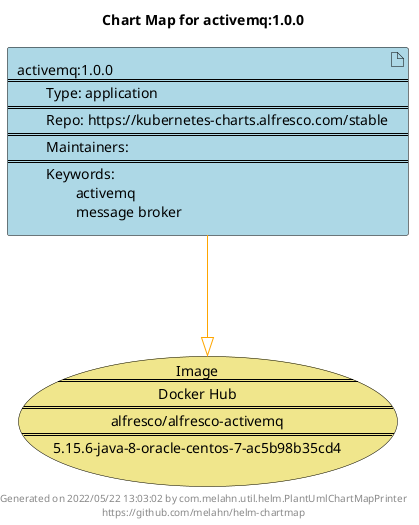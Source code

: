 @startuml
skinparam linetype ortho
skinparam backgroundColor white
skinparam usecaseBorderColor black
skinparam usecaseArrowColor LightSlateGray
skinparam artifactBorderColor black
skinparam artifactArrowColor LightSlateGray

title Chart Map for activemq:1.0.0

'There is one referenced Helm Chart
artifact "activemq:1.0.0\n====\n\tType: application\n====\n\tRepo: https://kubernetes-charts.alfresco.com/stable\n====\n\tMaintainers: \n====\n\tKeywords: \n\t\tactivemq\n\t\tmessage broker" as activemq_1_0_0 #LightBlue

'There is one referenced Docker Image
usecase "Image\n====\nDocker Hub\n====\nalfresco/alfresco-activemq\n====\n5.15.6-java-8-oracle-centos-7-ac5b98b35cd4" as alfresco_alfresco_activemq_5_15_6_java_8_oracle_centos_7_ac5b98b35cd4 #Khaki

'Chart Dependencies
activemq_1_0_0--[#orange]-|>alfresco_alfresco_activemq_5_15_6_java_8_oracle_centos_7_ac5b98b35cd4

center footer Generated on 2022/05/22 13:03:02 by com.melahn.util.helm.PlantUmlChartMapPrinter\nhttps://github.com/melahn/helm-chartmap
@enduml
